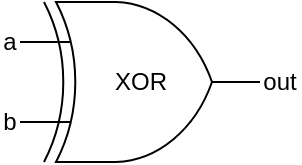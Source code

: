 <mxfile version="24.1.0" type="device">
  <diagram name="第 1 页" id="rknQbzqb8H6HtzvlB-DZ">
    <mxGraphModel dx="318" dy="143" grid="1" gridSize="10" guides="1" tooltips="1" connect="1" arrows="1" fold="1" page="0" pageScale="1" pageWidth="827" pageHeight="1169" math="0" shadow="0">
      <root>
        <mxCell id="0" />
        <mxCell id="1" parent="0" />
        <mxCell id="-0DMYWxXgTRLNa_72Sri-3" value="a" style="text;strokeColor=none;align=center;fillColor=none;html=1;verticalAlign=middle;whiteSpace=wrap;rounded=0;" parent="1" vertex="1">
          <mxGeometry x="390" y="455" width="10" height="10" as="geometry" />
        </mxCell>
        <mxCell id="-0DMYWxXgTRLNa_72Sri-4" value="b" style="text;strokeColor=none;align=center;fillColor=none;html=1;verticalAlign=middle;whiteSpace=wrap;rounded=0;" parent="1" vertex="1">
          <mxGeometry x="390" y="495" width="10" height="10" as="geometry" />
        </mxCell>
        <mxCell id="-0DMYWxXgTRLNa_72Sri-5" value="out" style="text;strokeColor=none;align=center;fillColor=none;html=1;verticalAlign=middle;whiteSpace=wrap;rounded=0;" parent="1" vertex="1">
          <mxGeometry x="520" y="475" width="20" height="10" as="geometry" />
        </mxCell>
        <mxCell id="VYVGJq6OxGzUQ4K7pVfi-1" value="XOR" style="verticalLabelPosition=middle;shadow=0;dashed=0;align=center;html=1;verticalAlign=middle;shape=mxgraph.electrical.logic_gates.logic_gate;operation=xor;labelPosition=center;" vertex="1" parent="1">
          <mxGeometry x="400" y="440" width="120" height="80" as="geometry" />
        </mxCell>
      </root>
    </mxGraphModel>
  </diagram>
</mxfile>

